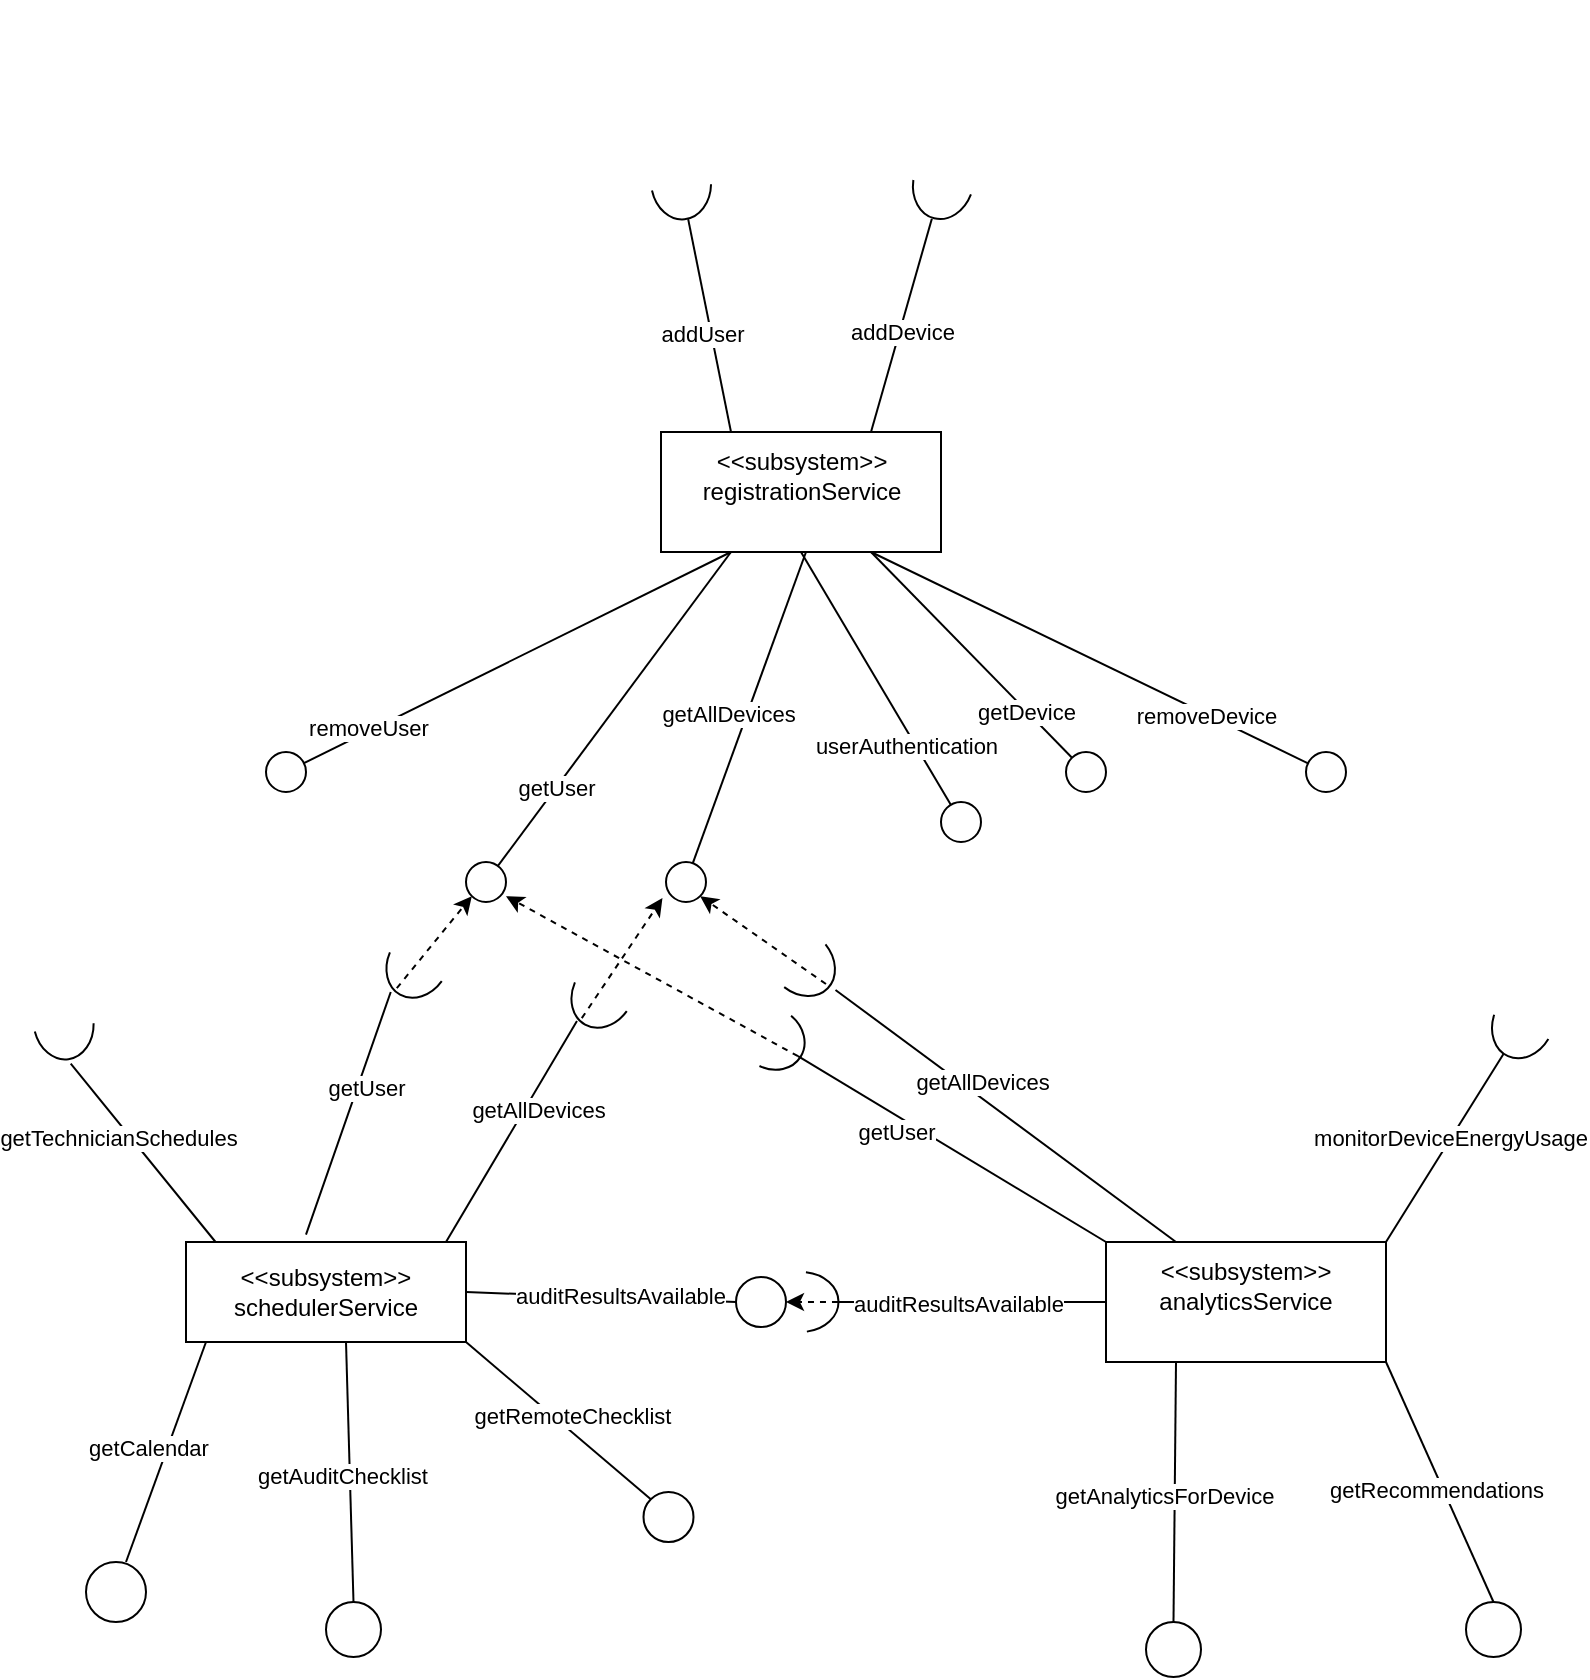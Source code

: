 <mxfile version="22.0.4" type="github">
  <diagram name="Page-1" id="dHleDttF6AtllguyhROY">
    <mxGraphModel dx="1434" dy="750" grid="1" gridSize="10" guides="1" tooltips="1" connect="1" arrows="1" fold="1" page="1" pageScale="1" pageWidth="850" pageHeight="1100" math="0" shadow="0">
      <root>
        <mxCell id="0" />
        <mxCell id="1" parent="0" />
        <mxCell id="Sj_7jXGFg_JzI0JZr41N-35" value="" style="endArrow=none;html=1;rounded=0;" parent="1" edge="1">
          <mxGeometry width="50" height="50" relative="1" as="geometry">
            <mxPoint x="130" y="40" as="sourcePoint" />
            <mxPoint x="130" y="40" as="targetPoint" />
          </mxGeometry>
        </mxCell>
        <mxCell id="Sj_7jXGFg_JzI0JZr41N-37" value="" style="endArrow=none;html=1;rounded=0;" parent="1" edge="1">
          <mxGeometry width="50" height="50" relative="1" as="geometry">
            <mxPoint x="120" y="50" as="sourcePoint" />
            <mxPoint x="120" y="50" as="targetPoint" />
          </mxGeometry>
        </mxCell>
        <mxCell id="Sj_7jXGFg_JzI0JZr41N-39" value="" style="endArrow=none;html=1;rounded=0;" parent="1" edge="1">
          <mxGeometry width="50" height="50" relative="1" as="geometry">
            <mxPoint x="130" y="60" as="sourcePoint" />
            <mxPoint x="130" y="60" as="targetPoint" />
          </mxGeometry>
        </mxCell>
        <mxCell id="Sj_7jXGFg_JzI0JZr41N-58" value="" style="endArrow=none;html=1;rounded=0;entryX=0.25;entryY=1;entryDx=0;entryDy=0;" parent="1" source="Sj_7jXGFg_JzI0JZr41N-70" target="Sj_7jXGFg_JzI0JZr41N-1" edge="1">
          <mxGeometry width="50" height="50" relative="1" as="geometry">
            <mxPoint x="160" y="425" as="sourcePoint" />
            <mxPoint x="370" y="355" as="targetPoint" />
          </mxGeometry>
        </mxCell>
        <mxCell id="Sj_7jXGFg_JzI0JZr41N-102" value="removeUser" style="edgeLabel;html=1;align=center;verticalAlign=middle;resizable=0;points=[];" parent="Sj_7jXGFg_JzI0JZr41N-58" vertex="1" connectable="0">
          <mxGeometry x="-0.688" y="2" relative="1" as="geometry">
            <mxPoint as="offset" />
          </mxGeometry>
        </mxCell>
        <mxCell id="Sj_7jXGFg_JzI0JZr41N-67" value="" style="endArrow=none;html=1;rounded=0;exitX=0.75;exitY=1;exitDx=0;exitDy=0;" parent="1" source="Sj_7jXGFg_JzI0JZr41N-22" edge="1">
          <mxGeometry width="50" height="50" relative="1" as="geometry">
            <mxPoint x="487.5" y="395" as="sourcePoint" />
            <mxPoint x="560" y="425" as="targetPoint" />
          </mxGeometry>
        </mxCell>
        <mxCell id="Sj_7jXGFg_JzI0JZr41N-7" value="" style="endArrow=none;html=1;rounded=0;exitX=0.75;exitY=1;exitDx=0;exitDy=0;" parent="1" source="Sj_7jXGFg_JzI0JZr41N-25" edge="1">
          <mxGeometry width="50" height="50" relative="1" as="geometry">
            <mxPoint x="630" y="387.44" as="sourcePoint" />
            <mxPoint x="680" y="425" as="targetPoint" />
          </mxGeometry>
        </mxCell>
        <mxCell id="Sj_7jXGFg_JzI0JZr41N-69" value="" style="endArrow=none;html=1;rounded=0;entryX=0.5;entryY=1;entryDx=0;entryDy=0;" parent="1" source="Sj_7jXGFg_JzI0JZr41N-8" target="Sj_7jXGFg_JzI0JZr41N-1" edge="1">
          <mxGeometry width="50" height="50" relative="1" as="geometry">
            <mxPoint x="360" y="425" as="sourcePoint" />
            <mxPoint x="442.5" y="375" as="targetPoint" />
          </mxGeometry>
        </mxCell>
        <mxCell id="Sj_7jXGFg_JzI0JZr41N-97" value="userAuthentication" style="edgeLabel;html=1;align=center;verticalAlign=middle;resizable=0;points=[];" parent="Sj_7jXGFg_JzI0JZr41N-69" vertex="1" connectable="0">
          <mxGeometry x="-0.264" y="1" relative="1" as="geometry">
            <mxPoint x="6" y="16" as="offset" />
          </mxGeometry>
        </mxCell>
        <mxCell id="Sj_7jXGFg_JzI0JZr41N-1" value="registrationService" style="rounded=0;whiteSpace=wrap;html=1;" parent="1" vertex="1">
          <mxGeometry x="347.5" y="255" width="140" height="60" as="geometry" />
        </mxCell>
        <mxCell id="Sj_7jXGFg_JzI0JZr41N-80" value="" style="endArrow=none;html=1;rounded=0;exitX=0.75;exitY=1;exitDx=0;exitDy=0;" parent="1" source="Sj_7jXGFg_JzI0JZr41N-1" target="Sj_7jXGFg_JzI0JZr41N-25" edge="1">
          <mxGeometry width="50" height="50" relative="1" as="geometry">
            <mxPoint x="453" y="315" as="sourcePoint" />
            <mxPoint x="680" y="425" as="targetPoint" />
          </mxGeometry>
        </mxCell>
        <mxCell id="Sj_7jXGFg_JzI0JZr41N-100" value="removeDevice" style="edgeLabel;html=1;align=center;verticalAlign=middle;resizable=0;points=[];" parent="Sj_7jXGFg_JzI0JZr41N-80" vertex="1" connectable="0">
          <mxGeometry x="0.531" y="-1" relative="1" as="geometry">
            <mxPoint as="offset" />
          </mxGeometry>
        </mxCell>
        <mxCell id="Sj_7jXGFg_JzI0JZr41N-25" value="" style="ellipse;whiteSpace=wrap;html=1;aspect=fixed;" parent="1" vertex="1">
          <mxGeometry x="670" y="415" width="20" height="20" as="geometry" />
        </mxCell>
        <mxCell id="Sj_7jXGFg_JzI0JZr41N-82" value="" style="endArrow=none;html=1;rounded=0;exitX=0.75;exitY=1;exitDx=0;exitDy=0;" parent="1" source="Sj_7jXGFg_JzI0JZr41N-1" target="Sj_7jXGFg_JzI0JZr41N-22" edge="1">
          <mxGeometry width="50" height="50" relative="1" as="geometry">
            <mxPoint x="453" y="315" as="sourcePoint" />
            <mxPoint x="560" y="425" as="targetPoint" />
          </mxGeometry>
        </mxCell>
        <mxCell id="Sj_7jXGFg_JzI0JZr41N-99" value="getDevice" style="edgeLabel;html=1;align=center;verticalAlign=middle;resizable=0;points=[];" parent="Sj_7jXGFg_JzI0JZr41N-82" vertex="1" connectable="0">
          <mxGeometry x="0.026" y="-1" relative="1" as="geometry">
            <mxPoint x="26" y="26" as="offset" />
          </mxGeometry>
        </mxCell>
        <mxCell id="Sj_7jXGFg_JzI0JZr41N-22" value="" style="ellipse;whiteSpace=wrap;html=1;aspect=fixed;" parent="1" vertex="1">
          <mxGeometry x="550" y="415" width="20" height="20" as="geometry" />
        </mxCell>
        <mxCell id="Sj_7jXGFg_JzI0JZr41N-83" value="" style="endArrow=none;html=1;rounded=0;" parent="1" target="Sj_7jXGFg_JzI0JZr41N-18" edge="1">
          <mxGeometry width="50" height="50" relative="1" as="geometry">
            <mxPoint x="420" y="315" as="sourcePoint" />
            <mxPoint x="480" y="425" as="targetPoint" />
          </mxGeometry>
        </mxCell>
        <mxCell id="Sj_7jXGFg_JzI0JZr41N-98" value="getAllDevices" style="edgeLabel;html=1;align=center;verticalAlign=middle;resizable=0;points=[];" parent="Sj_7jXGFg_JzI0JZr41N-83" vertex="1" connectable="0">
          <mxGeometry x="0.223" y="-3" relative="1" as="geometry">
            <mxPoint x="-2" y="-13" as="offset" />
          </mxGeometry>
        </mxCell>
        <mxCell id="Sj_7jXGFg_JzI0JZr41N-18" value="" style="ellipse;whiteSpace=wrap;html=1;aspect=fixed;" parent="1" vertex="1">
          <mxGeometry x="350" y="470" width="20" height="20" as="geometry" />
        </mxCell>
        <mxCell id="Sj_7jXGFg_JzI0JZr41N-8" value="" style="ellipse;whiteSpace=wrap;html=1;aspect=fixed;" parent="1" vertex="1">
          <mxGeometry x="487.5" y="440" width="20" height="20" as="geometry" />
        </mxCell>
        <mxCell id="Sj_7jXGFg_JzI0JZr41N-85" value="" style="endArrow=none;html=1;rounded=0;exitX=0.25;exitY=1;exitDx=0;exitDy=0;" parent="1" source="Sj_7jXGFg_JzI0JZr41N-1" target="Sj_7jXGFg_JzI0JZr41N-68" edge="1">
          <mxGeometry width="50" height="50" relative="1" as="geometry">
            <mxPoint x="383" y="315" as="sourcePoint" />
            <mxPoint x="280" y="425" as="targetPoint" />
          </mxGeometry>
        </mxCell>
        <mxCell id="Sj_7jXGFg_JzI0JZr41N-101" value="getUser" style="edgeLabel;html=1;align=center;verticalAlign=middle;resizable=0;points=[];" parent="Sj_7jXGFg_JzI0JZr41N-85" vertex="1" connectable="0">
          <mxGeometry x="0.374" y="-2" relative="1" as="geometry">
            <mxPoint x="-6" y="11" as="offset" />
          </mxGeometry>
        </mxCell>
        <mxCell id="Sj_7jXGFg_JzI0JZr41N-68" value="" style="ellipse;whiteSpace=wrap;html=1;aspect=fixed;" parent="1" vertex="1">
          <mxGeometry x="250" y="470" width="20" height="20" as="geometry" />
        </mxCell>
        <mxCell id="Sj_7jXGFg_JzI0JZr41N-87" value="" style="endArrow=none;html=1;rounded=0;entryX=0.25;entryY=1;entryDx=0;entryDy=0;" parent="1" target="Sj_7jXGFg_JzI0JZr41N-70" edge="1">
          <mxGeometry width="50" height="50" relative="1" as="geometry">
            <mxPoint x="160" y="425" as="sourcePoint" />
            <mxPoint x="383" y="315" as="targetPoint" />
          </mxGeometry>
        </mxCell>
        <mxCell id="Sj_7jXGFg_JzI0JZr41N-70" value="" style="ellipse;whiteSpace=wrap;html=1;aspect=fixed;" parent="1" vertex="1">
          <mxGeometry x="150" y="415" width="20" height="20" as="geometry" />
        </mxCell>
        <mxCell id="Sj_7jXGFg_JzI0JZr41N-2" value="&amp;lt;&amp;lt;subsystem&amp;gt;&amp;gt;" style="text;html=1;strokeColor=none;fillColor=none;align=center;verticalAlign=middle;whiteSpace=wrap;rounded=0;" parent="1" vertex="1">
          <mxGeometry x="387.5" y="255" width="60" height="30" as="geometry" />
        </mxCell>
        <mxCell id="Sj_7jXGFg_JzI0JZr41N-89" value="" style="endArrow=none;html=1;rounded=0;exitX=0.75;exitY=0;exitDx=0;exitDy=0;entryX=-0.013;entryY=0.471;entryDx=0;entryDy=0;entryPerimeter=0;" parent="1" source="Sj_7jXGFg_JzI0JZr41N-1" target="Sj_7jXGFg_JzI0JZr41N-93" edge="1">
          <mxGeometry width="50" height="50" relative="1" as="geometry">
            <mxPoint x="460" y="185" as="sourcePoint" />
            <mxPoint x="480" y="145" as="targetPoint" />
          </mxGeometry>
        </mxCell>
        <mxCell id="Sj_7jXGFg_JzI0JZr41N-95" value="addDevice" style="edgeLabel;html=1;align=center;verticalAlign=middle;resizable=0;points=[];" parent="Sj_7jXGFg_JzI0JZr41N-89" vertex="1" connectable="0">
          <mxGeometry x="0.121" y="3" relative="1" as="geometry">
            <mxPoint x="1" y="10" as="offset" />
          </mxGeometry>
        </mxCell>
        <mxCell id="Sj_7jXGFg_JzI0JZr41N-91" value="" style="endArrow=none;html=1;rounded=0;exitX=0.25;exitY=0;exitDx=0;exitDy=0;entryX=-0.002;entryY=0.565;entryDx=0;entryDy=0;entryPerimeter=0;" parent="1" source="Sj_7jXGFg_JzI0JZr41N-1" target="Sj_7jXGFg_JzI0JZr41N-92" edge="1">
          <mxGeometry width="50" height="50" relative="1" as="geometry">
            <mxPoint x="383" y="255" as="sourcePoint" />
            <mxPoint x="359.716" y="154.751" as="targetPoint" />
          </mxGeometry>
        </mxCell>
        <mxCell id="Sj_7jXGFg_JzI0JZr41N-94" value="addUser" style="edgeLabel;html=1;align=center;verticalAlign=middle;resizable=0;points=[];" parent="Sj_7jXGFg_JzI0JZr41N-91" vertex="1" connectable="0">
          <mxGeometry x="-0.096" y="-3" relative="1" as="geometry">
            <mxPoint x="-8" y="-1" as="offset" />
          </mxGeometry>
        </mxCell>
        <mxCell id="Sj_7jXGFg_JzI0JZr41N-92" value="" style="verticalLabelPosition=bottom;verticalAlign=top;html=1;shape=mxgraph.basic.arc;startAngle=0.521;endAngle=0.975;rotation=-95;" parent="1" vertex="1">
          <mxGeometry x="338.75" y="115" width="37.5" height="30" as="geometry" />
        </mxCell>
        <mxCell id="Sj_7jXGFg_JzI0JZr41N-93" value="" style="verticalLabelPosition=bottom;verticalAlign=top;html=1;shape=mxgraph.basic.arc;startAngle=0.521;endAngle=0.975;rotation=-75;" parent="1" vertex="1">
          <mxGeometry x="470" y="115" width="37.5" height="30" as="geometry" />
        </mxCell>
        <mxCell id="Sj_7jXGFg_JzI0JZr41N-106" value="" style="rounded=0;whiteSpace=wrap;html=1;" parent="1" vertex="1">
          <mxGeometry x="110" y="660" width="140" height="50" as="geometry" />
        </mxCell>
        <mxCell id="Sj_7jXGFg_JzI0JZr41N-108" value="analyticsService" style="rounded=0;whiteSpace=wrap;html=1;" parent="1" vertex="1">
          <mxGeometry x="570" y="660" width="140" height="60" as="geometry" />
        </mxCell>
        <mxCell id="Sj_7jXGFg_JzI0JZr41N-109" value="&amp;lt;&amp;lt;subsystem&amp;gt;&amp;gt;" style="text;html=1;strokeColor=none;fillColor=none;align=center;verticalAlign=middle;whiteSpace=wrap;rounded=0;" parent="1" vertex="1">
          <mxGeometry x="610" y="660" width="60" height="30" as="geometry" />
        </mxCell>
        <mxCell id="20i86_9z2JxVx02scOoS-1" value="" style="endArrow=none;html=1;rounded=0;exitX=0.13;exitY=-0.061;exitDx=0;exitDy=0;exitPerimeter=0;entryX=-0.031;entryY=0.349;entryDx=0;entryDy=0;entryPerimeter=0;" parent="1" target="20i86_9z2JxVx02scOoS-10" edge="1">
          <mxGeometry width="50" height="50" relative="1" as="geometry">
            <mxPoint x="170.0" y="656.28" as="sourcePoint" />
            <mxPoint x="240.197" y="550.004" as="targetPoint" />
          </mxGeometry>
        </mxCell>
        <mxCell id="20i86_9z2JxVx02scOoS-14" value="getUser" style="edgeLabel;html=1;align=center;verticalAlign=middle;resizable=0;points=[];" parent="20i86_9z2JxVx02scOoS-1" vertex="1" connectable="0">
          <mxGeometry x="0.366" y="-1" relative="1" as="geometry">
            <mxPoint y="9" as="offset" />
          </mxGeometry>
        </mxCell>
        <mxCell id="20i86_9z2JxVx02scOoS-10" value="" style="verticalLabelPosition=bottom;verticalAlign=top;html=1;shape=mxgraph.basic.arc;startAngle=0.521;endAngle=0.975;rotation=-60;" parent="1" vertex="1">
          <mxGeometry x="207.5" y="505" width="37.5" height="30" as="geometry" />
        </mxCell>
        <mxCell id="20i86_9z2JxVx02scOoS-11" value="&amp;lt;&amp;lt;subsystem&amp;gt;&amp;gt;&lt;br&gt;schedulerService" style="text;html=1;strokeColor=none;fillColor=none;align=center;verticalAlign=middle;whiteSpace=wrap;rounded=0;" parent="1" vertex="1">
          <mxGeometry x="120" y="670" width="120" height="30" as="geometry" />
        </mxCell>
        <mxCell id="20i86_9z2JxVx02scOoS-15" value="" style="endArrow=classic;html=1;rounded=0;exitX=0.053;exitY=0.405;exitDx=0;exitDy=0;exitPerimeter=0;entryX=0;entryY=1;entryDx=0;entryDy=0;dashed=1;" parent="1" source="20i86_9z2JxVx02scOoS-10" target="Sj_7jXGFg_JzI0JZr41N-68" edge="1">
          <mxGeometry width="50" height="50" relative="1" as="geometry">
            <mxPoint x="310" y="560" as="sourcePoint" />
            <mxPoint x="240" y="510" as="targetPoint" />
          </mxGeometry>
        </mxCell>
        <mxCell id="20i86_9z2JxVx02scOoS-18" value="" style="endArrow=none;html=1;rounded=0;exitX=0.13;exitY=-0.061;exitDx=0;exitDy=0;exitPerimeter=0;entryX=-0.011;entryY=0.358;entryDx=0;entryDy=0;entryPerimeter=0;" parent="1" target="20i86_9z2JxVx02scOoS-20" edge="1">
          <mxGeometry width="50" height="50" relative="1" as="geometry">
            <mxPoint x="240" y="660" as="sourcePoint" />
            <mxPoint x="310" y="554" as="targetPoint" />
          </mxGeometry>
        </mxCell>
        <mxCell id="20i86_9z2JxVx02scOoS-19" value="getAllDevices" style="edgeLabel;html=1;align=center;verticalAlign=middle;resizable=0;points=[];" parent="20i86_9z2JxVx02scOoS-18" vertex="1" connectable="0">
          <mxGeometry x="0.366" y="-1" relative="1" as="geometry">
            <mxPoint y="9" as="offset" />
          </mxGeometry>
        </mxCell>
        <mxCell id="20i86_9z2JxVx02scOoS-20" value="" style="verticalLabelPosition=bottom;verticalAlign=top;html=1;shape=mxgraph.basic.arc;startAngle=0.521;endAngle=0.975;rotation=-60;" parent="1" vertex="1">
          <mxGeometry x="300" y="520" width="37.5" height="30" as="geometry" />
        </mxCell>
        <mxCell id="20i86_9z2JxVx02scOoS-21" value="" style="endArrow=classic;html=1;rounded=0;exitX=0.053;exitY=0.405;exitDx=0;exitDy=0;exitPerimeter=0;entryX=-0.088;entryY=0.903;entryDx=0;entryDy=0;dashed=1;entryPerimeter=0;" parent="1" source="20i86_9z2JxVx02scOoS-20" target="Sj_7jXGFg_JzI0JZr41N-18" edge="1">
          <mxGeometry width="50" height="50" relative="1" as="geometry">
            <mxPoint x="379.5" y="563" as="sourcePoint" />
            <mxPoint x="322.5" y="490" as="targetPoint" />
          </mxGeometry>
        </mxCell>
        <mxCell id="20i86_9z2JxVx02scOoS-23" value="" style="endArrow=none;html=1;rounded=0;exitX=0;exitY=0;exitDx=0;exitDy=0;entryX=-0.063;entryY=0.535;entryDx=0;entryDy=0;entryPerimeter=0;" parent="1" target="20i86_9z2JxVx02scOoS-25" edge="1">
          <mxGeometry width="50" height="50" relative="1" as="geometry">
            <mxPoint x="124.78" y="660" as="sourcePoint" />
            <mxPoint x="57.5" y="571.501" as="targetPoint" />
          </mxGeometry>
        </mxCell>
        <mxCell id="20i86_9z2JxVx02scOoS-24" value="getTechnicianSchedules" style="edgeLabel;html=1;align=center;verticalAlign=middle;resizable=0;points=[];" parent="20i86_9z2JxVx02scOoS-23" vertex="1" connectable="0">
          <mxGeometry x="0.366" y="-1" relative="1" as="geometry">
            <mxPoint y="9" as="offset" />
          </mxGeometry>
        </mxCell>
        <mxCell id="20i86_9z2JxVx02scOoS-25" value="" style="verticalLabelPosition=bottom;verticalAlign=top;html=1;shape=mxgraph.basic.arc;startAngle=0.521;endAngle=0.975;rotation=-97;" parent="1" vertex="1">
          <mxGeometry x="30" y="535" width="37.5" height="30" as="geometry" />
        </mxCell>
        <mxCell id="20i86_9z2JxVx02scOoS-26" value="" style="endArrow=none;html=1;rounded=0;" parent="1" edge="1">
          <mxGeometry width="50" height="50" relative="1" as="geometry">
            <mxPoint x="120" y="710" as="sourcePoint" />
            <mxPoint x="80" y="820" as="targetPoint" />
          </mxGeometry>
        </mxCell>
        <mxCell id="20i86_9z2JxVx02scOoS-27" value="getCalendar" style="edgeLabel;html=1;align=center;verticalAlign=middle;resizable=0;points=[];" parent="20i86_9z2JxVx02scOoS-26" vertex="1" connectable="0">
          <mxGeometry x="0.223" y="-3" relative="1" as="geometry">
            <mxPoint x="-2" y="-13" as="offset" />
          </mxGeometry>
        </mxCell>
        <mxCell id="20i86_9z2JxVx02scOoS-28" value="" style="ellipse;whiteSpace=wrap;html=1;aspect=fixed;" parent="1" vertex="1">
          <mxGeometry x="60" y="820" width="30" height="30" as="geometry" />
        </mxCell>
        <mxCell id="20i86_9z2JxVx02scOoS-29" value="" style="endArrow=none;html=1;rounded=0;entryX=0.5;entryY=0;entryDx=0;entryDy=0;" parent="1" edge="1">
          <mxGeometry width="50" height="50" relative="1" as="geometry">
            <mxPoint x="190" y="710" as="sourcePoint" />
            <mxPoint x="193.75" y="840" as="targetPoint" />
          </mxGeometry>
        </mxCell>
        <mxCell id="20i86_9z2JxVx02scOoS-30" value="getAuditChecklist" style="edgeLabel;html=1;align=center;verticalAlign=middle;resizable=0;points=[];" parent="20i86_9z2JxVx02scOoS-29" vertex="1" connectable="0">
          <mxGeometry x="0.223" y="-3" relative="1" as="geometry">
            <mxPoint x="-2" y="-13" as="offset" />
          </mxGeometry>
        </mxCell>
        <mxCell id="20i86_9z2JxVx02scOoS-31" value="" style="ellipse;whiteSpace=wrap;html=1;aspect=fixed;" parent="1" vertex="1">
          <mxGeometry x="180" y="840" width="27.5" height="27.5" as="geometry" />
        </mxCell>
        <mxCell id="20i86_9z2JxVx02scOoS-32" value="" style="endArrow=none;html=1;rounded=0;exitX=1;exitY=1;exitDx=0;exitDy=0;entryX=0;entryY=0;entryDx=0;entryDy=0;" parent="1" source="Sj_7jXGFg_JzI0JZr41N-106" target="20i86_9z2JxVx02scOoS-34" edge="1">
          <mxGeometry width="50" height="50" relative="1" as="geometry">
            <mxPoint x="370" y="700" as="sourcePoint" />
            <mxPoint x="350" y="790" as="targetPoint" />
          </mxGeometry>
        </mxCell>
        <mxCell id="20i86_9z2JxVx02scOoS-33" value="getRemoteChecklist" style="edgeLabel;html=1;align=center;verticalAlign=middle;resizable=0;points=[];" parent="20i86_9z2JxVx02scOoS-32" vertex="1" connectable="0">
          <mxGeometry x="0.223" y="-3" relative="1" as="geometry">
            <mxPoint x="-2" y="-13" as="offset" />
          </mxGeometry>
        </mxCell>
        <mxCell id="20i86_9z2JxVx02scOoS-34" value="" style="ellipse;whiteSpace=wrap;html=1;aspect=fixed;" parent="1" vertex="1">
          <mxGeometry x="338.75" y="785" width="25" height="25" as="geometry" />
        </mxCell>
        <mxCell id="u701ZytrJ4GHxokTC52R-2" value="" style="endArrow=none;html=1;rounded=0;exitX=0.25;exitY=0;exitDx=0;exitDy=0;entryX=-0.089;entryY=0.577;entryDx=0;entryDy=0;entryPerimeter=0;" edge="1" target="u701ZytrJ4GHxokTC52R-4" parent="1" source="Sj_7jXGFg_JzI0JZr41N-108">
          <mxGeometry width="50" height="50" relative="1" as="geometry">
            <mxPoint x="434.75" y="725" as="sourcePoint" />
            <mxPoint x="504.75" y="619" as="targetPoint" />
          </mxGeometry>
        </mxCell>
        <mxCell id="u701ZytrJ4GHxokTC52R-3" value="getAllDevices" style="edgeLabel;html=1;align=center;verticalAlign=middle;resizable=0;points=[];" vertex="1" connectable="0" parent="u701ZytrJ4GHxokTC52R-2">
          <mxGeometry x="0.366" y="-1" relative="1" as="geometry">
            <mxPoint x="18" y="7" as="offset" />
          </mxGeometry>
        </mxCell>
        <mxCell id="u701ZytrJ4GHxokTC52R-4" value="" style="verticalLabelPosition=bottom;verticalAlign=top;html=1;shape=mxgraph.basic.arc;startAngle=0.521;endAngle=0.975;rotation=-135;" vertex="1" parent="1">
          <mxGeometry x="398.75" y="505" width="37.5" height="30" as="geometry" />
        </mxCell>
        <mxCell id="u701ZytrJ4GHxokTC52R-5" value="" style="endArrow=classic;html=1;rounded=0;entryX=1;entryY=1;entryDx=0;entryDy=0;dashed=1;exitX=0.057;exitY=0.535;exitDx=0;exitDy=0;exitPerimeter=0;" edge="1" source="u701ZytrJ4GHxokTC52R-4" parent="1" target="Sj_7jXGFg_JzI0JZr41N-18">
          <mxGeometry width="50" height="50" relative="1" as="geometry">
            <mxPoint x="420" y="520" as="sourcePoint" />
            <mxPoint x="542.75" y="553" as="targetPoint" />
          </mxGeometry>
        </mxCell>
        <mxCell id="u701ZytrJ4GHxokTC52R-10" value="" style="endArrow=none;html=1;rounded=0;entryX=0.036;entryY=0.493;entryDx=0;entryDy=0;entryPerimeter=0;" edge="1" target="u701ZytrJ4GHxokTC52R-12" parent="1">
          <mxGeometry width="50" height="50" relative="1" as="geometry">
            <mxPoint x="570" y="660" as="sourcePoint" />
            <mxPoint x="643.127" y="553.724" as="targetPoint" />
          </mxGeometry>
        </mxCell>
        <mxCell id="u701ZytrJ4GHxokTC52R-11" value="getUser" style="edgeLabel;html=1;align=center;verticalAlign=middle;resizable=0;points=[];" vertex="1" connectable="0" parent="u701ZytrJ4GHxokTC52R-10">
          <mxGeometry x="0.366" y="-1" relative="1" as="geometry">
            <mxPoint y="9" as="offset" />
          </mxGeometry>
        </mxCell>
        <mxCell id="u701ZytrJ4GHxokTC52R-12" value="" style="verticalLabelPosition=bottom;verticalAlign=top;html=1;shape=mxgraph.basic.arc;startAngle=0.521;endAngle=0.975;rotation=-147;" vertex="1" parent="1">
          <mxGeometry x="385" y="543.07" width="35" height="30" as="geometry" />
        </mxCell>
        <mxCell id="u701ZytrJ4GHxokTC52R-13" value="" style="endArrow=classic;html=1;rounded=0;exitX=0.036;exitY=0.493;exitDx=0;exitDy=0;exitPerimeter=0;entryX=1;entryY=1;entryDx=0;entryDy=0;dashed=1;" edge="1" source="u701ZytrJ4GHxokTC52R-12" parent="1">
          <mxGeometry width="50" height="50" relative="1" as="geometry">
            <mxPoint x="712.93" y="563.72" as="sourcePoint" />
            <mxPoint x="270.001" y="487.071" as="targetPoint" />
          </mxGeometry>
        </mxCell>
        <mxCell id="u701ZytrJ4GHxokTC52R-23" value="" style="endArrow=none;html=1;rounded=0;exitX=0;exitY=0.5;exitDx=0;exitDy=0;" edge="1" parent="1" source="Sj_7jXGFg_JzI0JZr41N-108" target="u701ZytrJ4GHxokTC52R-17">
          <mxGeometry width="50" height="50" relative="1" as="geometry">
            <mxPoint x="570" y="690" as="sourcePoint" />
            <mxPoint x="510" y="690" as="targetPoint" />
            <Array as="points" />
          </mxGeometry>
        </mxCell>
        <mxCell id="u701ZytrJ4GHxokTC52R-24" value="auditResultsAvailable" style="edgeLabel;html=1;align=center;verticalAlign=middle;resizable=0;points=[];" vertex="1" connectable="0" parent="u701ZytrJ4GHxokTC52R-23">
          <mxGeometry x="0.106" y="1" relative="1" as="geometry">
            <mxPoint as="offset" />
          </mxGeometry>
        </mxCell>
        <mxCell id="u701ZytrJ4GHxokTC52R-17" value="" style="verticalLabelPosition=bottom;verticalAlign=top;html=1;shape=mxgraph.basic.arc;startAngle=0.521;endAngle=0.975;rotation=-180;" vertex="1" parent="1">
          <mxGeometry x="398.75" y="675" width="37.5" height="30" as="geometry" />
        </mxCell>
        <mxCell id="u701ZytrJ4GHxokTC52R-25" value="" style="endArrow=none;html=1;rounded=0;entryX=0.5;entryY=0;entryDx=0;entryDy=0;exitX=0.25;exitY=1;exitDx=0;exitDy=0;" edge="1" parent="1" source="Sj_7jXGFg_JzI0JZr41N-108" target="u701ZytrJ4GHxokTC52R-27">
          <mxGeometry width="50" height="50" relative="1" as="geometry">
            <mxPoint x="640" y="718.75" as="sourcePoint" />
            <mxPoint x="643.75" y="848.75" as="targetPoint" />
          </mxGeometry>
        </mxCell>
        <mxCell id="u701ZytrJ4GHxokTC52R-26" value="getAnalyticsForDevice" style="edgeLabel;html=1;align=center;verticalAlign=middle;resizable=0;points=[];" vertex="1" connectable="0" parent="u701ZytrJ4GHxokTC52R-25">
          <mxGeometry x="0.223" y="-3" relative="1" as="geometry">
            <mxPoint x="-2" y="-13" as="offset" />
          </mxGeometry>
        </mxCell>
        <mxCell id="u701ZytrJ4GHxokTC52R-27" value="" style="ellipse;whiteSpace=wrap;html=1;aspect=fixed;" vertex="1" parent="1">
          <mxGeometry x="590" y="850" width="27.5" height="27.5" as="geometry" />
        </mxCell>
        <mxCell id="u701ZytrJ4GHxokTC52R-30" value="" style="endArrow=none;html=1;rounded=0;entryX=0.5;entryY=0;entryDx=0;entryDy=0;exitX=1;exitY=1;exitDx=0;exitDy=0;" edge="1" parent="1" source="u701ZytrJ4GHxokTC52R-32">
          <mxGeometry width="50" height="50" relative="1" as="geometry">
            <mxPoint x="760" y="718.75" as="sourcePoint" />
            <mxPoint x="763.75" y="848.75" as="targetPoint" />
          </mxGeometry>
        </mxCell>
        <mxCell id="u701ZytrJ4GHxokTC52R-34" value="" style="endArrow=none;html=1;rounded=0;entryX=0.5;entryY=0;entryDx=0;entryDy=0;exitX=1;exitY=1;exitDx=0;exitDy=0;" edge="1" parent="1" source="Sj_7jXGFg_JzI0JZr41N-108" target="u701ZytrJ4GHxokTC52R-32">
          <mxGeometry width="50" height="50" relative="1" as="geometry">
            <mxPoint x="710" y="720" as="sourcePoint" />
            <mxPoint x="763.75" y="848.75" as="targetPoint" />
          </mxGeometry>
        </mxCell>
        <mxCell id="u701ZytrJ4GHxokTC52R-36" value="getRecommendations" style="edgeLabel;html=1;align=center;verticalAlign=middle;resizable=0;points=[];" vertex="1" connectable="0" parent="u701ZytrJ4GHxokTC52R-34">
          <mxGeometry x="0.058" y="-4" relative="1" as="geometry">
            <mxPoint y="-1" as="offset" />
          </mxGeometry>
        </mxCell>
        <mxCell id="u701ZytrJ4GHxokTC52R-32" value="" style="ellipse;whiteSpace=wrap;html=1;aspect=fixed;" vertex="1" parent="1">
          <mxGeometry x="750" y="840" width="27.5" height="27.5" as="geometry" />
        </mxCell>
        <mxCell id="u701ZytrJ4GHxokTC52R-39" value="" style="endArrow=none;html=1;rounded=0;exitX=1;exitY=0;exitDx=0;exitDy=0;" edge="1" target="u701ZytrJ4GHxokTC52R-41" parent="1" source="Sj_7jXGFg_JzI0JZr41N-108">
          <mxGeometry width="50" height="50" relative="1" as="geometry">
            <mxPoint x="821.25" y="550" as="sourcePoint" />
            <mxPoint x="761.25" y="550" as="targetPoint" />
            <Array as="points" />
          </mxGeometry>
        </mxCell>
        <mxCell id="u701ZytrJ4GHxokTC52R-40" value="monitorDeviceEnergyUsage" style="edgeLabel;html=1;align=center;verticalAlign=middle;resizable=0;points=[];" vertex="1" connectable="0" parent="u701ZytrJ4GHxokTC52R-39">
          <mxGeometry x="0.106" y="1" relative="1" as="geometry">
            <mxPoint as="offset" />
          </mxGeometry>
        </mxCell>
        <mxCell id="u701ZytrJ4GHxokTC52R-41" value="" style="verticalLabelPosition=bottom;verticalAlign=top;html=1;shape=mxgraph.basic.arc;startAngle=0.521;endAngle=0.975;rotation=-65;" vertex="1" parent="1">
          <mxGeometry x="760" y="535" width="37.5" height="30" as="geometry" />
        </mxCell>
        <mxCell id="u701ZytrJ4GHxokTC52R-42" value="" style="endArrow=none;html=1;rounded=0;exitX=1;exitY=1;exitDx=0;exitDy=0;entryX=0;entryY=0.5;entryDx=0;entryDy=0;" edge="1" target="u701ZytrJ4GHxokTC52R-44" parent="1">
          <mxGeometry width="50" height="50" relative="1" as="geometry">
            <mxPoint x="250" y="685" as="sourcePoint" />
            <mxPoint x="350" y="765" as="targetPoint" />
          </mxGeometry>
        </mxCell>
        <mxCell id="u701ZytrJ4GHxokTC52R-45" value="auditResultsAvailable" style="edgeLabel;html=1;align=center;verticalAlign=middle;resizable=0;points=[];" vertex="1" connectable="0" parent="u701ZytrJ4GHxokTC52R-42">
          <mxGeometry x="0.14" y="1" relative="1" as="geometry">
            <mxPoint as="offset" />
          </mxGeometry>
        </mxCell>
        <mxCell id="u701ZytrJ4GHxokTC52R-44" value="" style="ellipse;whiteSpace=wrap;html=1;aspect=fixed;" vertex="1" parent="1">
          <mxGeometry x="385" y="677.5" width="25" height="25" as="geometry" />
        </mxCell>
        <mxCell id="u701ZytrJ4GHxokTC52R-46" value="" style="endArrow=classic;html=1;rounded=0;exitX=0.007;exitY=0.5;exitDx=0;exitDy=0;exitPerimeter=0;entryX=1;entryY=0.5;entryDx=0;entryDy=0;dashed=1;" edge="1" parent="1" source="u701ZytrJ4GHxokTC52R-17" target="u701ZytrJ4GHxokTC52R-44">
          <mxGeometry width="50" height="50" relative="1" as="geometry">
            <mxPoint x="544.75" y="799.93" as="sourcePoint" />
            <mxPoint x="398.751" y="720.001" as="targetPoint" />
          </mxGeometry>
        </mxCell>
      </root>
    </mxGraphModel>
  </diagram>
</mxfile>

